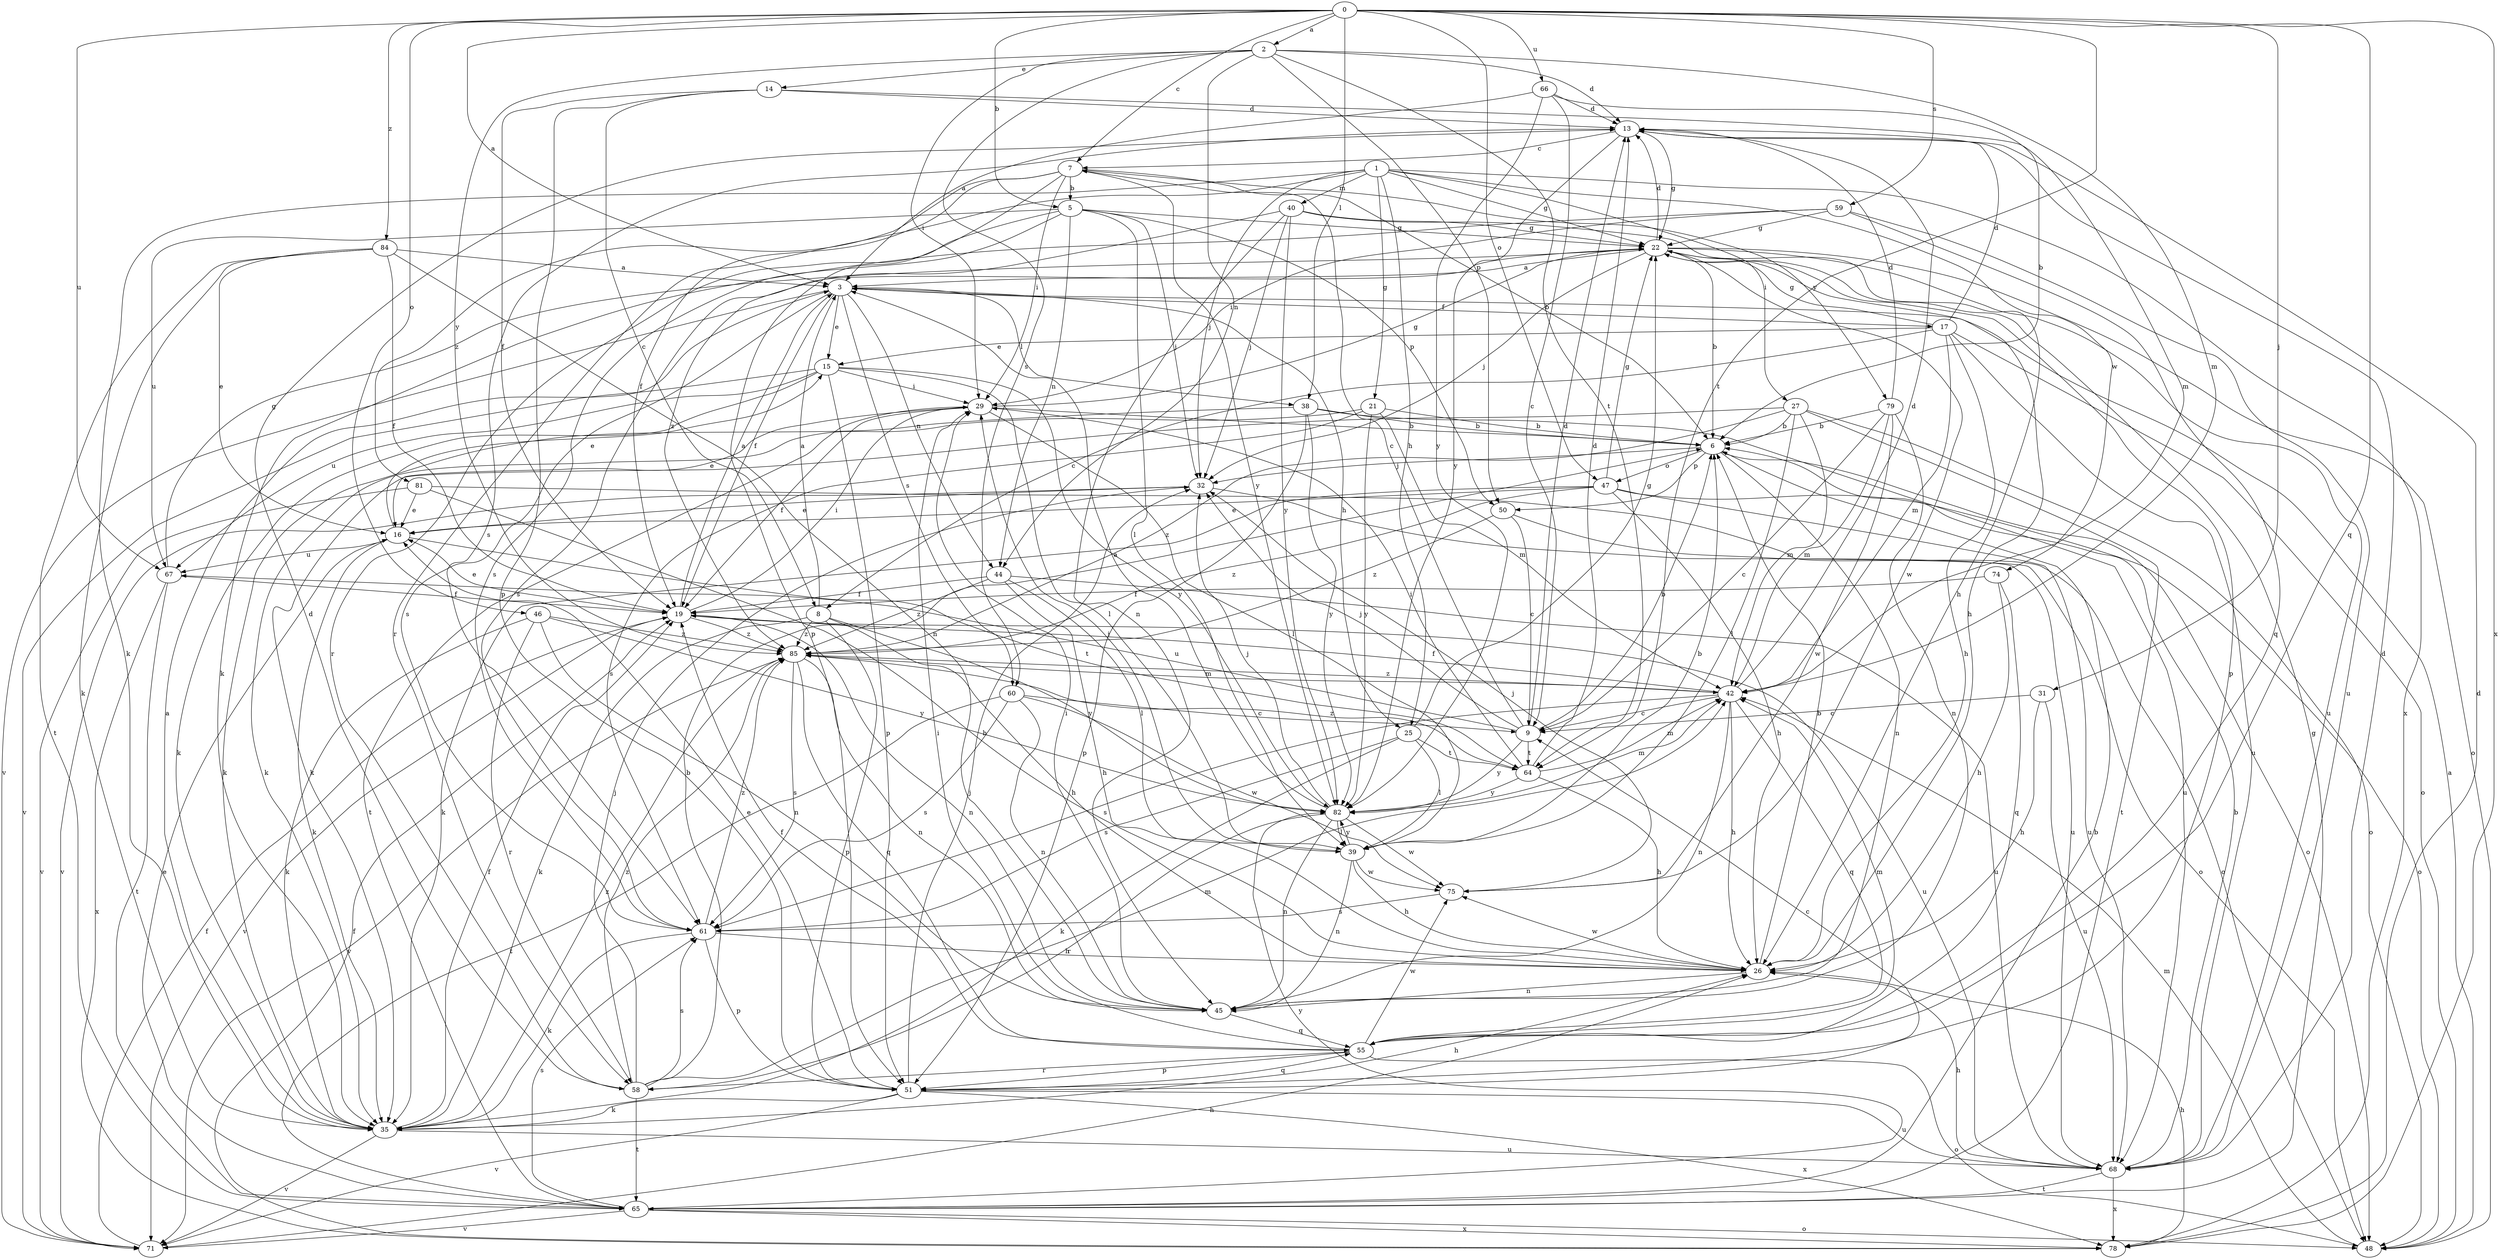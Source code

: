 strict digraph  {
0;
1;
2;
3;
5;
6;
7;
8;
9;
13;
14;
15;
16;
17;
19;
21;
22;
25;
26;
27;
29;
31;
32;
35;
38;
39;
40;
42;
44;
45;
46;
47;
48;
50;
51;
55;
58;
59;
60;
61;
64;
65;
66;
67;
68;
71;
74;
75;
78;
79;
81;
82;
84;
85;
0 -> 2  [label=a];
0 -> 3  [label=a];
0 -> 5  [label=b];
0 -> 7  [label=c];
0 -> 31  [label=j];
0 -> 38  [label=l];
0 -> 46  [label=o];
0 -> 47  [label=o];
0 -> 55  [label=q];
0 -> 59  [label=s];
0 -> 64  [label=t];
0 -> 66  [label=u];
0 -> 67  [label=u];
0 -> 78  [label=x];
0 -> 84  [label=z];
1 -> 21  [label=g];
1 -> 22  [label=g];
1 -> 25  [label=h];
1 -> 27  [label=i];
1 -> 32  [label=j];
1 -> 35  [label=k];
1 -> 40  [label=m];
1 -> 58  [label=r];
1 -> 74  [label=w];
1 -> 78  [label=x];
2 -> 13  [label=d];
2 -> 14  [label=e];
2 -> 29  [label=i];
2 -> 42  [label=m];
2 -> 44  [label=n];
2 -> 50  [label=p];
2 -> 60  [label=s];
2 -> 64  [label=t];
2 -> 85  [label=z];
3 -> 15  [label=e];
3 -> 17  [label=f];
3 -> 19  [label=f];
3 -> 25  [label=h];
3 -> 38  [label=l];
3 -> 44  [label=n];
3 -> 60  [label=s];
3 -> 61  [label=s];
3 -> 71  [label=v];
5 -> 22  [label=g];
5 -> 32  [label=j];
5 -> 39  [label=l];
5 -> 44  [label=n];
5 -> 50  [label=p];
5 -> 58  [label=r];
5 -> 61  [label=s];
5 -> 67  [label=u];
6 -> 32  [label=j];
6 -> 45  [label=n];
6 -> 47  [label=o];
6 -> 48  [label=o];
6 -> 50  [label=p];
7 -> 5  [label=b];
7 -> 6  [label=b];
7 -> 19  [label=f];
7 -> 29  [label=i];
7 -> 51  [label=p];
7 -> 79  [label=y];
7 -> 81  [label=y];
7 -> 82  [label=y];
8 -> 3  [label=a];
8 -> 26  [label=h];
8 -> 35  [label=k];
8 -> 51  [label=p];
8 -> 82  [label=y];
8 -> 85  [label=z];
9 -> 6  [label=b];
9 -> 7  [label=c];
9 -> 13  [label=d];
9 -> 32  [label=j];
9 -> 64  [label=t];
9 -> 67  [label=u];
9 -> 82  [label=y];
13 -> 7  [label=c];
13 -> 22  [label=g];
13 -> 61  [label=s];
13 -> 82  [label=y];
14 -> 8  [label=c];
14 -> 13  [label=d];
14 -> 19  [label=f];
14 -> 42  [label=m];
14 -> 51  [label=p];
15 -> 29  [label=i];
15 -> 35  [label=k];
15 -> 39  [label=l];
15 -> 51  [label=p];
15 -> 67  [label=u];
15 -> 71  [label=v];
15 -> 82  [label=y];
16 -> 15  [label=e];
16 -> 35  [label=k];
16 -> 64  [label=t];
16 -> 67  [label=u];
17 -> 8  [label=c];
17 -> 13  [label=d];
17 -> 15  [label=e];
17 -> 22  [label=g];
17 -> 26  [label=h];
17 -> 42  [label=m];
17 -> 48  [label=o];
17 -> 68  [label=u];
19 -> 3  [label=a];
19 -> 16  [label=e];
19 -> 29  [label=i];
19 -> 45  [label=n];
19 -> 68  [label=u];
19 -> 71  [label=v];
19 -> 85  [label=z];
21 -> 6  [label=b];
21 -> 35  [label=k];
21 -> 42  [label=m];
21 -> 61  [label=s];
21 -> 82  [label=y];
22 -> 3  [label=a];
22 -> 6  [label=b];
22 -> 13  [label=d];
22 -> 26  [label=h];
22 -> 32  [label=j];
22 -> 48  [label=o];
22 -> 51  [label=p];
22 -> 61  [label=s];
22 -> 68  [label=u];
22 -> 75  [label=w];
25 -> 22  [label=g];
25 -> 35  [label=k];
25 -> 39  [label=l];
25 -> 61  [label=s];
25 -> 64  [label=t];
26 -> 6  [label=b];
26 -> 45  [label=n];
26 -> 75  [label=w];
27 -> 6  [label=b];
27 -> 35  [label=k];
27 -> 39  [label=l];
27 -> 42  [label=m];
27 -> 48  [label=o];
27 -> 65  [label=t];
27 -> 85  [label=z];
29 -> 6  [label=b];
29 -> 16  [label=e];
29 -> 19  [label=f];
29 -> 22  [label=g];
29 -> 39  [label=l];
29 -> 65  [label=t];
31 -> 9  [label=c];
31 -> 26  [label=h];
31 -> 68  [label=u];
32 -> 16  [label=e];
32 -> 68  [label=u];
32 -> 71  [label=v];
35 -> 3  [label=a];
35 -> 19  [label=f];
35 -> 26  [label=h];
35 -> 68  [label=u];
35 -> 71  [label=v];
35 -> 85  [label=z];
38 -> 6  [label=b];
38 -> 35  [label=k];
38 -> 51  [label=p];
38 -> 68  [label=u];
38 -> 82  [label=y];
39 -> 6  [label=b];
39 -> 26  [label=h];
39 -> 29  [label=i];
39 -> 45  [label=n];
39 -> 75  [label=w];
39 -> 82  [label=y];
40 -> 22  [label=g];
40 -> 26  [label=h];
40 -> 32  [label=j];
40 -> 45  [label=n];
40 -> 82  [label=y];
40 -> 85  [label=z];
42 -> 9  [label=c];
42 -> 13  [label=d];
42 -> 19  [label=f];
42 -> 26  [label=h];
42 -> 45  [label=n];
42 -> 55  [label=q];
42 -> 61  [label=s];
42 -> 85  [label=z];
44 -> 19  [label=f];
44 -> 26  [label=h];
44 -> 39  [label=l];
44 -> 68  [label=u];
44 -> 85  [label=z];
45 -> 29  [label=i];
45 -> 55  [label=q];
46 -> 35  [label=k];
46 -> 45  [label=n];
46 -> 58  [label=r];
46 -> 82  [label=y];
46 -> 85  [label=z];
47 -> 16  [label=e];
47 -> 22  [label=g];
47 -> 26  [label=h];
47 -> 35  [label=k];
47 -> 48  [label=o];
47 -> 68  [label=u];
47 -> 85  [label=z];
48 -> 3  [label=a];
48 -> 42  [label=m];
50 -> 9  [label=c];
50 -> 48  [label=o];
50 -> 85  [label=z];
51 -> 9  [label=c];
51 -> 16  [label=e];
51 -> 32  [label=j];
51 -> 35  [label=k];
51 -> 55  [label=q];
51 -> 68  [label=u];
51 -> 71  [label=v];
51 -> 78  [label=x];
55 -> 19  [label=f];
55 -> 29  [label=i];
55 -> 42  [label=m];
55 -> 48  [label=o];
55 -> 51  [label=p];
55 -> 58  [label=r];
55 -> 75  [label=w];
58 -> 6  [label=b];
58 -> 13  [label=d];
58 -> 32  [label=j];
58 -> 42  [label=m];
58 -> 61  [label=s];
58 -> 65  [label=t];
58 -> 85  [label=z];
59 -> 22  [label=g];
59 -> 29  [label=i];
59 -> 35  [label=k];
59 -> 55  [label=q];
59 -> 68  [label=u];
60 -> 9  [label=c];
60 -> 45  [label=n];
60 -> 61  [label=s];
60 -> 65  [label=t];
60 -> 75  [label=w];
61 -> 26  [label=h];
61 -> 35  [label=k];
61 -> 51  [label=p];
61 -> 85  [label=z];
64 -> 13  [label=d];
64 -> 26  [label=h];
64 -> 29  [label=i];
64 -> 42  [label=m];
64 -> 82  [label=y];
64 -> 85  [label=z];
65 -> 6  [label=b];
65 -> 16  [label=e];
65 -> 22  [label=g];
65 -> 48  [label=o];
65 -> 61  [label=s];
65 -> 71  [label=v];
65 -> 78  [label=x];
65 -> 82  [label=y];
66 -> 3  [label=a];
66 -> 6  [label=b];
66 -> 9  [label=c];
66 -> 13  [label=d];
66 -> 82  [label=y];
67 -> 19  [label=f];
67 -> 22  [label=g];
67 -> 65  [label=t];
67 -> 78  [label=x];
68 -> 6  [label=b];
68 -> 13  [label=d];
68 -> 26  [label=h];
68 -> 65  [label=t];
68 -> 78  [label=x];
71 -> 19  [label=f];
71 -> 26  [label=h];
74 -> 19  [label=f];
74 -> 26  [label=h];
74 -> 55  [label=q];
75 -> 32  [label=j];
75 -> 61  [label=s];
78 -> 13  [label=d];
78 -> 19  [label=f];
78 -> 26  [label=h];
79 -> 6  [label=b];
79 -> 9  [label=c];
79 -> 13  [label=d];
79 -> 42  [label=m];
79 -> 45  [label=n];
79 -> 75  [label=w];
81 -> 16  [label=e];
81 -> 26  [label=h];
81 -> 48  [label=o];
81 -> 71  [label=v];
82 -> 3  [label=a];
82 -> 32  [label=j];
82 -> 39  [label=l];
82 -> 42  [label=m];
82 -> 45  [label=n];
82 -> 58  [label=r];
82 -> 75  [label=w];
84 -> 3  [label=a];
84 -> 16  [label=e];
84 -> 19  [label=f];
84 -> 35  [label=k];
84 -> 45  [label=n];
84 -> 65  [label=t];
85 -> 42  [label=m];
85 -> 45  [label=n];
85 -> 55  [label=q];
85 -> 61  [label=s];
85 -> 71  [label=v];
}
